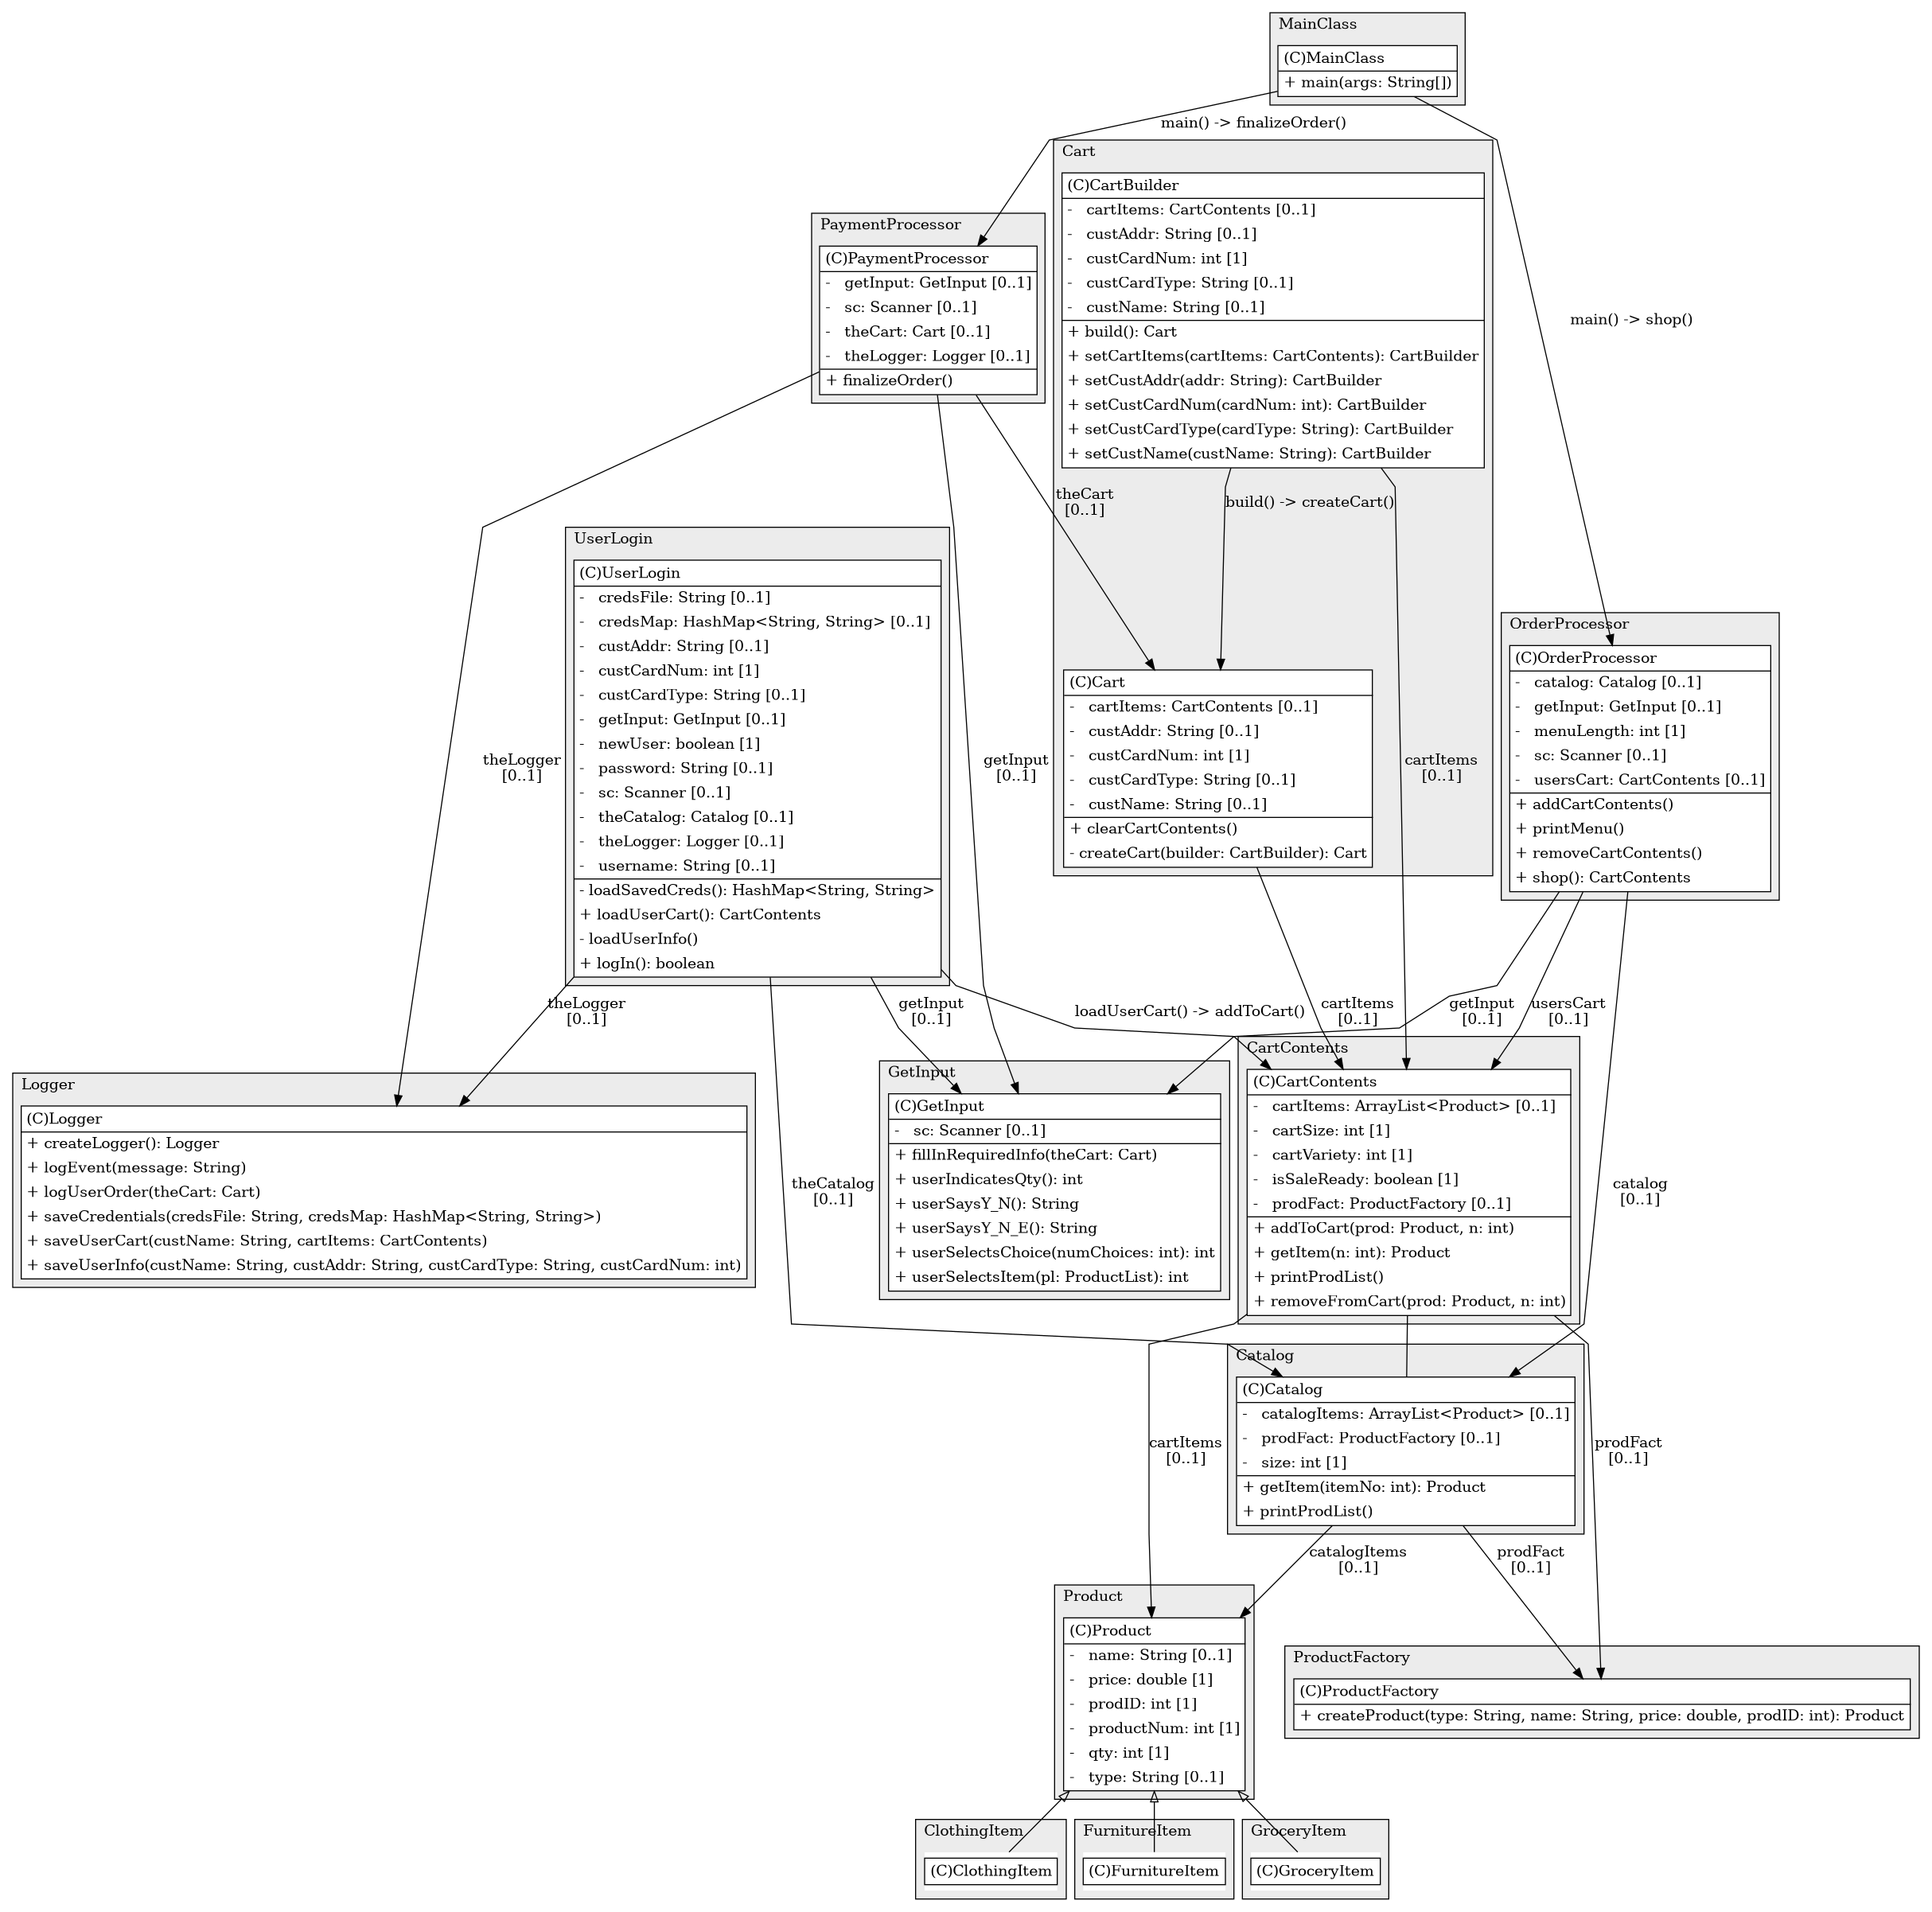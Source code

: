 @startuml

/' diagram meta data start
config=StructureConfiguration;
{
  "projectClassification": {
    "searchMode": "OpenProject", // OpenProject, AllProjects
    "includedProjects": "",
    "pathEndKeywords": "*.impl",
    "isClientPath": "",
    "isClientName": "",
    "isTestPath": "",
    "isTestName": "",
    "isMappingPath": "",
    "isMappingName": "",
    "isDataAccessPath": "",
    "isDataAccessName": "",
    "isDataStructurePath": "",
    "isDataStructureName": "",
    "isInterfaceStructuresPath": "",
    "isInterfaceStructuresName": "",
    "isEntryPointPath": "",
    "isEntryPointName": "",
    "treatFinalFieldsAsMandatory": false
  },
  "graphRestriction": {
    "classPackageExcludeFilter": "",
    "classPackageIncludeFilter": "",
    "classNameExcludeFilter": "",
    "classNameIncludeFilter": "",
    "methodNameExcludeFilter": "",
    "methodNameIncludeFilter": "",
    "removeByInheritance": "", // inheritance/annotation based filtering is done in a second step
    "removeByAnnotation": "",
    "removeByClassPackage": "", // cleanup the graph after inheritance/annotation based filtering is done
    "removeByClassName": "",
    "cutMappings": false,
    "cutEnum": true,
    "cutTests": true,
    "cutClient": true,
    "cutDataAccess": false,
    "cutInterfaceStructures": false,
    "cutDataStructures": false,
    "cutGetterAndSetter": true,
    "cutConstructors": true
  },
  "graphTraversal": {
    "forwardDepth": 6,
    "backwardDepth": 6,
    "classPackageExcludeFilter": "",
    "classPackageIncludeFilter": "",
    "classNameExcludeFilter": "",
    "classNameIncludeFilter": "",
    "methodNameExcludeFilter": "",
    "methodNameIncludeFilter": "",
    "hideMappings": false,
    "hideDataStructures": false,
    "hidePrivateMethods": true,
    "hideInterfaceCalls": true, // indirection: implementation -> interface (is hidden) -> implementation
    "onlyShowApplicationEntryPoints": false, // root node is included
    "useMethodCallsForStructureDiagram": "ForwardOnly" // ForwardOnly, BothDirections, No
  },
  "details": {
    "aggregation": "GroupByClass", // ByClass, GroupByClass, None
    "showClassGenericTypes": true,
    "showMethods": true,
    "showMethodParameterNames": true,
    "showMethodParameterTypes": true,
    "showMethodReturnType": true,
    "showPackageLevels": 2,
    "showDetailedClassStructure": true
  },
  "rootClass": "MainClass",
  "extensionCallbackMethod": "" // qualified.class.name#methodName - signature: public static String method(String)
}
diagram meta data end '/



digraph g {
    rankdir="TB"
    splines=polyline
    

'nodes 
subgraph cluster_1003854516 { 
   	label=PaymentProcessor
	labeljust=l
	fillcolor="#ececec"
	style=filled
   
   PaymentProcessor1003854516[
	label=<<TABLE BORDER="1" CELLBORDER="0" CELLPADDING="4" CELLSPACING="0">
<TR><TD ALIGN="LEFT" >(C)PaymentProcessor</TD></TR>
<HR/>
<TR><TD ALIGN="LEFT" >-   getInput: GetInput [0..1]</TD></TR>
<TR><TD ALIGN="LEFT" >-   sc: Scanner [0..1]</TD></TR>
<TR><TD ALIGN="LEFT" >-   theCart: Cart [0..1]</TD></TR>
<TR><TD ALIGN="LEFT" >-   theLogger: Logger [0..1]</TD></TR>
<HR/>
<TR><TD ALIGN="LEFT" >+ finalizeOrder()</TD></TR>
</TABLE>>
	style=filled
	margin=0
	shape=plaintext
	fillcolor="#FFFFFF"
];
} 

subgraph cluster_1206283898 { 
   	label=CartContents
	labeljust=l
	fillcolor="#ececec"
	style=filled
   
   CartContents1206283898[
	label=<<TABLE BORDER="1" CELLBORDER="0" CELLPADDING="4" CELLSPACING="0">
<TR><TD ALIGN="LEFT" >(C)CartContents</TD></TR>
<HR/>
<TR><TD ALIGN="LEFT" >-   cartItems: ArrayList&lt;Product&gt; [0..1]</TD></TR>
<TR><TD ALIGN="LEFT" >-   cartSize: int [1]</TD></TR>
<TR><TD ALIGN="LEFT" >-   cartVariety: int [1]</TD></TR>
<TR><TD ALIGN="LEFT" >-   isSaleReady: boolean [1]</TD></TR>
<TR><TD ALIGN="LEFT" >-   prodFact: ProductFactory [0..1]</TD></TR>
<HR/>
<TR><TD ALIGN="LEFT" >+ addToCart(prod: Product, n: int)</TD></TR>
<TR><TD ALIGN="LEFT" >+ getItem(n: int): Product</TD></TR>
<TR><TD ALIGN="LEFT" >+ printProdList()</TD></TR>
<TR><TD ALIGN="LEFT" >+ removeFromCart(prod: Product, n: int)</TD></TR>
</TABLE>>
	style=filled
	margin=0
	shape=plaintext
	fillcolor="#FFFFFF"
];
} 

subgraph cluster_1355179215 { 
   	label=Product
	labeljust=l
	fillcolor="#ececec"
	style=filled
   
   Product1355179215[
	label=<<TABLE BORDER="1" CELLBORDER="0" CELLPADDING="4" CELLSPACING="0">
<TR><TD ALIGN="LEFT" >(C)Product</TD></TR>
<HR/>
<TR><TD ALIGN="LEFT" >-   name: String [0..1]</TD></TR>
<TR><TD ALIGN="LEFT" >-   price: double [1]</TD></TR>
<TR><TD ALIGN="LEFT" >-   prodID: int [1]</TD></TR>
<TR><TD ALIGN="LEFT" >-   productNum: int [1]</TD></TR>
<TR><TD ALIGN="LEFT" >-   qty: int [1]</TD></TR>
<TR><TD ALIGN="LEFT" >-   type: String [0..1]</TD></TR>
</TABLE>>
	style=filled
	margin=0
	shape=plaintext
	fillcolor="#FFFFFF"
];
} 

subgraph cluster_1471215356 { 
   	label=OrderProcessor
	labeljust=l
	fillcolor="#ececec"
	style=filled
   
   OrderProcessor1471215356[
	label=<<TABLE BORDER="1" CELLBORDER="0" CELLPADDING="4" CELLSPACING="0">
<TR><TD ALIGN="LEFT" >(C)OrderProcessor</TD></TR>
<HR/>
<TR><TD ALIGN="LEFT" >-   catalog: Catalog [0..1]</TD></TR>
<TR><TD ALIGN="LEFT" >-   getInput: GetInput [0..1]</TD></TR>
<TR><TD ALIGN="LEFT" >-   menuLength: int [1]</TD></TR>
<TR><TD ALIGN="LEFT" >-   sc: Scanner [0..1]</TD></TR>
<TR><TD ALIGN="LEFT" >-   usersCart: CartContents [0..1]</TD></TR>
<HR/>
<TR><TD ALIGN="LEFT" >+ addCartContents()</TD></TR>
<TR><TD ALIGN="LEFT" >+ printMenu()</TD></TR>
<TR><TD ALIGN="LEFT" >+ removeCartContents()</TD></TR>
<TR><TD ALIGN="LEFT" >+ shop(): CartContents</TD></TR>
</TABLE>>
	style=filled
	margin=0
	shape=plaintext
	fillcolor="#FFFFFF"
];
} 

subgraph cluster_1726840607 { 
   	label=MainClass
	labeljust=l
	fillcolor="#ececec"
	style=filled
   
   MainClass1726840607[
	label=<<TABLE BORDER="1" CELLBORDER="0" CELLPADDING="4" CELLSPACING="0">
<TR><TD ALIGN="LEFT" >(C)MainClass</TD></TR>
<HR/>
<TR><TD ALIGN="LEFT" >+ main(args: String[])</TD></TR>
</TABLE>>
	style=filled
	margin=0
	shape=plaintext
	fillcolor="#FFFFFF"
];
} 

subgraph cluster_1774187813 { 
   	label=ClothingItem
	labeljust=l
	fillcolor="#ececec"
	style=filled
   
   ClothingItem1774187813[
	label=<<TABLE BORDER="1" CELLBORDER="0" CELLPADDING="4" CELLSPACING="0">
<TR><TD ALIGN="LEFT" >(C)ClothingItem</TD></TR>
</TABLE>>
	style=filled
	margin=0
	shape=plaintext
	fillcolor="#FFFFFF"
];
} 

subgraph cluster_1969169858 { 
   	label=UserLogin
	labeljust=l
	fillcolor="#ececec"
	style=filled
   
   UserLogin1969169858[
	label=<<TABLE BORDER="1" CELLBORDER="0" CELLPADDING="4" CELLSPACING="0">
<TR><TD ALIGN="LEFT" >(C)UserLogin</TD></TR>
<HR/>
<TR><TD ALIGN="LEFT" >-   credsFile: String [0..1]</TD></TR>
<TR><TD ALIGN="LEFT" >-   credsMap: HashMap&lt;String, String&gt; [0..1]</TD></TR>
<TR><TD ALIGN="LEFT" >-   custAddr: String [0..1]</TD></TR>
<TR><TD ALIGN="LEFT" >-   custCardNum: int [1]</TD></TR>
<TR><TD ALIGN="LEFT" >-   custCardType: String [0..1]</TD></TR>
<TR><TD ALIGN="LEFT" >-   getInput: GetInput [0..1]</TD></TR>
<TR><TD ALIGN="LEFT" >-   newUser: boolean [1]</TD></TR>
<TR><TD ALIGN="LEFT" >-   password: String [0..1]</TD></TR>
<TR><TD ALIGN="LEFT" >-   sc: Scanner [0..1]</TD></TR>
<TR><TD ALIGN="LEFT" >-   theCatalog: Catalog [0..1]</TD></TR>
<TR><TD ALIGN="LEFT" >-   theLogger: Logger [0..1]</TD></TR>
<TR><TD ALIGN="LEFT" >-   username: String [0..1]</TD></TR>
<HR/>
<TR><TD ALIGN="LEFT" >- loadSavedCreds(): HashMap&lt;String, String&gt;</TD></TR>
<TR><TD ALIGN="LEFT" >+ loadUserCart(): CartContents</TD></TR>
<TR><TD ALIGN="LEFT" >- loadUserInfo()</TD></TR>
<TR><TD ALIGN="LEFT" >+ logIn(): boolean</TD></TR>
</TABLE>>
	style=filled
	margin=0
	shape=plaintext
	fillcolor="#FFFFFF"
];
} 

subgraph cluster_2013470288 { 
   	label=Logger
	labeljust=l
	fillcolor="#ececec"
	style=filled
   
   Logger2013470288[
	label=<<TABLE BORDER="1" CELLBORDER="0" CELLPADDING="4" CELLSPACING="0">
<TR><TD ALIGN="LEFT" >(C)Logger</TD></TR>
<HR/>
<TR><TD ALIGN="LEFT" >+ createLogger(): Logger</TD></TR>
<TR><TD ALIGN="LEFT" >+ logEvent(message: String)</TD></TR>
<TR><TD ALIGN="LEFT" >+ logUserOrder(theCart: Cart)</TD></TR>
<TR><TD ALIGN="LEFT" >+ saveCredentials(credsFile: String, credsMap: HashMap&lt;String, String&gt;)</TD></TR>
<TR><TD ALIGN="LEFT" >+ saveUserCart(custName: String, cartItems: CartContents)</TD></TR>
<TR><TD ALIGN="LEFT" >+ saveUserInfo(custName: String, custAddr: String, custCardType: String, custCardNum: int)</TD></TR>
</TABLE>>
	style=filled
	margin=0
	shape=plaintext
	fillcolor="#FFFFFF"
];
} 

subgraph cluster_2020827700 { 
   	label=GetInput
	labeljust=l
	fillcolor="#ececec"
	style=filled
   
   GetInput2020827700[
	label=<<TABLE BORDER="1" CELLBORDER="0" CELLPADDING="4" CELLSPACING="0">
<TR><TD ALIGN="LEFT" >(C)GetInput</TD></TR>
<HR/>
<TR><TD ALIGN="LEFT" >-   sc: Scanner [0..1]</TD></TR>
<HR/>
<TR><TD ALIGN="LEFT" >+ fillInRequiredInfo(theCart: Cart)</TD></TR>
<TR><TD ALIGN="LEFT" >+ userIndicatesQty(): int</TD></TR>
<TR><TD ALIGN="LEFT" >+ userSaysY_N(): String</TD></TR>
<TR><TD ALIGN="LEFT" >+ userSaysY_N_E(): String</TD></TR>
<TR><TD ALIGN="LEFT" >+ userSelectsChoice(numChoices: int): int</TD></TR>
<TR><TD ALIGN="LEFT" >+ userSelectsItem(pl: ProductList): int</TD></TR>
</TABLE>>
	style=filled
	margin=0
	shape=plaintext
	fillcolor="#FFFFFF"
];
} 

subgraph cluster_2067279163 { 
   	label=ProductFactory
	labeljust=l
	fillcolor="#ececec"
	style=filled
   
   ProductFactory2067279163[
	label=<<TABLE BORDER="1" CELLBORDER="0" CELLPADDING="4" CELLSPACING="0">
<TR><TD ALIGN="LEFT" >(C)ProductFactory</TD></TR>
<HR/>
<TR><TD ALIGN="LEFT" >+ createProduct(type: String, name: String, price: double, prodID: int): Product</TD></TR>
</TABLE>>
	style=filled
	margin=0
	shape=plaintext
	fillcolor="#FFFFFF"
];
} 

subgraph cluster_2074609671 { 
   	label=Catalog
	labeljust=l
	fillcolor="#ececec"
	style=filled
   
   Catalog2074609671[
	label=<<TABLE BORDER="1" CELLBORDER="0" CELLPADDING="4" CELLSPACING="0">
<TR><TD ALIGN="LEFT" >(C)Catalog</TD></TR>
<HR/>
<TR><TD ALIGN="LEFT" >-   catalogItems: ArrayList&lt;Product&gt; [0..1]</TD></TR>
<TR><TD ALIGN="LEFT" >-   prodFact: ProductFactory [0..1]</TD></TR>
<TR><TD ALIGN="LEFT" >-   size: int [1]</TD></TR>
<HR/>
<TR><TD ALIGN="LEFT" >+ getItem(itemNo: int): Product</TD></TR>
<TR><TD ALIGN="LEFT" >+ printProdList()</TD></TR>
</TABLE>>
	style=filled
	margin=0
	shape=plaintext
	fillcolor="#FFFFFF"
];
} 

subgraph cluster_2092864 { 
   	label=Cart
	labeljust=l
	fillcolor="#ececec"
	style=filled
   
   Cart2092864[
	label=<<TABLE BORDER="1" CELLBORDER="0" CELLPADDING="4" CELLSPACING="0">
<TR><TD ALIGN="LEFT" >(C)Cart</TD></TR>
<HR/>
<TR><TD ALIGN="LEFT" >-   cartItems: CartContents [0..1]</TD></TR>
<TR><TD ALIGN="LEFT" >-   custAddr: String [0..1]</TD></TR>
<TR><TD ALIGN="LEFT" >-   custCardNum: int [1]</TD></TR>
<TR><TD ALIGN="LEFT" >-   custCardType: String [0..1]</TD></TR>
<TR><TD ALIGN="LEFT" >-   custName: String [0..1]</TD></TR>
<HR/>
<TR><TD ALIGN="LEFT" >+ clearCartContents()</TD></TR>
<TR><TD ALIGN="LEFT" >- createCart(builder: CartBuilder): Cart</TD></TR>
</TABLE>>
	style=filled
	margin=0
	shape=plaintext
	fillcolor="#FFFFFF"
];

CartBuilder2092864[
	label=<<TABLE BORDER="1" CELLBORDER="0" CELLPADDING="4" CELLSPACING="0">
<TR><TD ALIGN="LEFT" >(C)CartBuilder</TD></TR>
<HR/>
<TR><TD ALIGN="LEFT" >-   cartItems: CartContents [0..1]</TD></TR>
<TR><TD ALIGN="LEFT" >-   custAddr: String [0..1]</TD></TR>
<TR><TD ALIGN="LEFT" >-   custCardNum: int [1]</TD></TR>
<TR><TD ALIGN="LEFT" >-   custCardType: String [0..1]</TD></TR>
<TR><TD ALIGN="LEFT" >-   custName: String [0..1]</TD></TR>
<HR/>
<TR><TD ALIGN="LEFT" >+ build(): Cart</TD></TR>
<TR><TD ALIGN="LEFT" >+ setCartItems(cartItems: CartContents): CartBuilder</TD></TR>
<TR><TD ALIGN="LEFT" >+ setCustAddr(addr: String): CartBuilder</TD></TR>
<TR><TD ALIGN="LEFT" >+ setCustCardNum(cardNum: int): CartBuilder</TD></TR>
<TR><TD ALIGN="LEFT" >+ setCustCardType(cardType: String): CartBuilder</TD></TR>
<TR><TD ALIGN="LEFT" >+ setCustName(custName: String): CartBuilder</TD></TR>
</TABLE>>
	style=filled
	margin=0
	shape=plaintext
	fillcolor="#FFFFFF"
];
} 

subgraph cluster_654823931 { 
   	label=FurnitureItem
	labeljust=l
	fillcolor="#ececec"
	style=filled
   
   FurnitureItem654823931[
	label=<<TABLE BORDER="1" CELLBORDER="0" CELLPADDING="4" CELLSPACING="0">
<TR><TD ALIGN="LEFT" >(C)FurnitureItem</TD></TR>
</TABLE>>
	style=filled
	margin=0
	shape=plaintext
	fillcolor="#FFFFFF"
];
} 

subgraph cluster_839668128 { 
   	label=GroceryItem
	labeljust=l
	fillcolor="#ececec"
	style=filled
   
   GroceryItem839668128[
	label=<<TABLE BORDER="1" CELLBORDER="0" CELLPADDING="4" CELLSPACING="0">
<TR><TD ALIGN="LEFT" >(C)GroceryItem</TD></TR>
</TABLE>>
	style=filled
	margin=0
	shape=plaintext
	fillcolor="#FFFFFF"
];
} 

'edges    
Cart2092864 -> CartContents1206283898[label="cartItems
[0..1]"];
CartBuilder2092864 -> Cart2092864[label="build() -> createCart()"];
CartBuilder2092864 -> CartContents1206283898[label="cartItems
[0..1]"];
CartContents1206283898 -> Catalog2074609671[arrowhead=none];
CartContents1206283898 -> Product1355179215[label="cartItems
[0..1]"];
CartContents1206283898 -> ProductFactory2067279163[label="prodFact
[0..1]"];
Catalog2074609671 -> Product1355179215[label="catalogItems
[0..1]"];
Catalog2074609671 -> ProductFactory2067279163[label="prodFact
[0..1]"];
MainClass1726840607 -> OrderProcessor1471215356[label="main() -> shop()"];
MainClass1726840607 -> PaymentProcessor1003854516[label="main() -> finalizeOrder()"];
OrderProcessor1471215356 -> CartContents1206283898[label="usersCart
[0..1]"];
OrderProcessor1471215356 -> Catalog2074609671[label="catalog
[0..1]"];
OrderProcessor1471215356 -> GetInput2020827700[label="getInput
[0..1]"];
PaymentProcessor1003854516 -> Cart2092864[label="theCart
[0..1]"];
PaymentProcessor1003854516 -> GetInput2020827700[label="getInput
[0..1]"];
PaymentProcessor1003854516 -> Logger2013470288[label="theLogger
[0..1]"];
Product1355179215 -> ClothingItem1774187813[arrowhead=none, arrowtail=empty, dir=both];
Product1355179215 -> FurnitureItem654823931[arrowhead=none, arrowtail=empty, dir=both];
Product1355179215 -> GroceryItem839668128[arrowhead=none, arrowtail=empty, dir=both];
UserLogin1969169858 -> CartContents1206283898[label="loadUserCart() -> addToCart()"];
UserLogin1969169858 -> Catalog2074609671[label="theCatalog
[0..1]"];
UserLogin1969169858 -> GetInput2020827700[label="getInput
[0..1]"];
UserLogin1969169858 -> Logger2013470288[label="theLogger
[0..1]"];
    
}
@enduml
